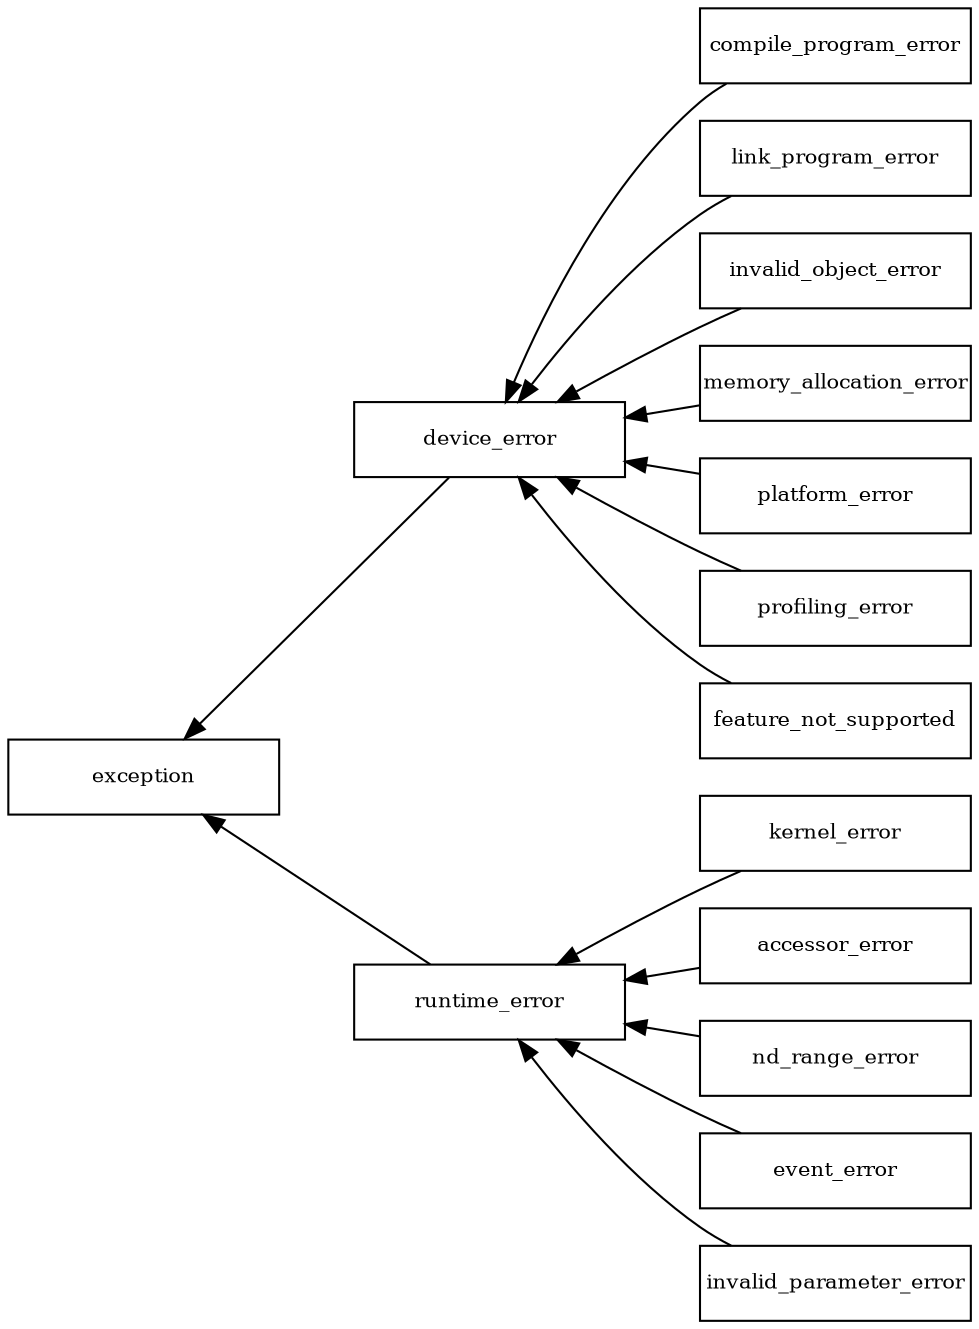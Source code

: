 digraph G {
    rankdir = RL;
    node [shape=rect, fontsize = 10, fixedsize=true, width=1.8];

	runtime_error -> exception;
	kernel_error -> runtime_error;
	accessor_error -> runtime_error;
	nd_range_error -> runtime_error;
	event_error -> runtime_error;
	invalid_parameter_error -> runtime_error;
	device_error -> exception;
	compile_program_error -> device_error;
	link_program_error -> device_error;
	invalid_object_error -> device_error;
	memory_allocation_error -> device_error;
	platform_error -> device_error;
	profiling_error -> device_error;
	feature_not_supported -> device_error;
}
